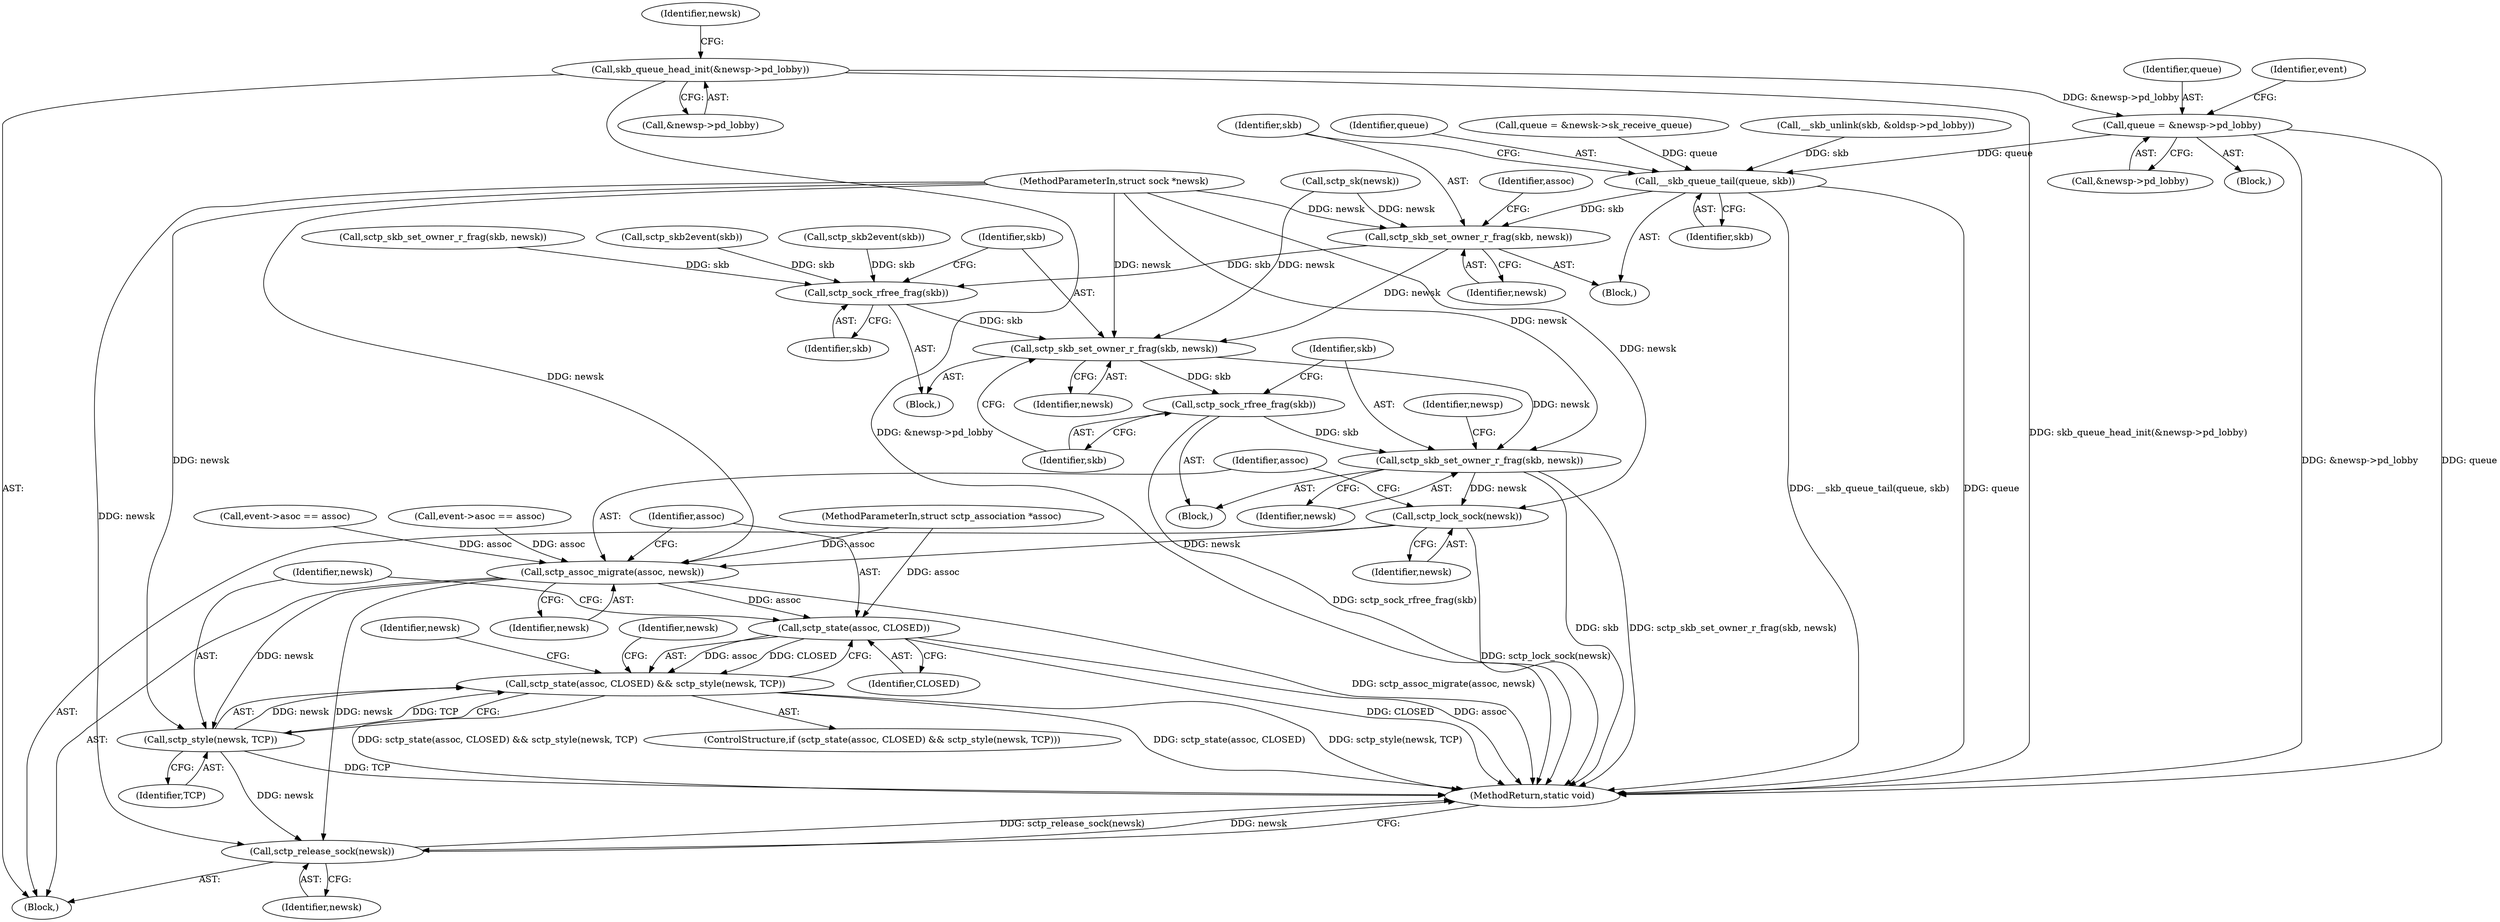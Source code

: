 digraph "0_linux_ea2bc483ff5caada7c4aa0d5fbf87d3a6590273d@pointer" {
"1000307" [label="(Call,queue = &newsp->pd_lobby)"];
"1000278" [label="(Call,skb_queue_head_init(&newsp->pd_lobby))"];
"1000340" [label="(Call,__skb_queue_tail(queue, skb))"];
"1000343" [label="(Call,sctp_skb_set_owner_r_frag(skb, newsk))"];
"1000355" [label="(Call,sctp_sock_rfree_frag(skb))"];
"1000357" [label="(Call,sctp_skb_set_owner_r_frag(skb, newsk))"];
"1000361" [label="(Call,sctp_sock_rfree_frag(skb))"];
"1000363" [label="(Call,sctp_skb_set_owner_r_frag(skb, newsk))"];
"1000371" [label="(Call,sctp_lock_sock(newsk))"];
"1000373" [label="(Call,sctp_assoc_migrate(assoc, newsk))"];
"1000378" [label="(Call,sctp_state(assoc, CLOSED))"];
"1000377" [label="(Call,sctp_state(assoc, CLOSED) && sctp_style(newsk, TCP))"];
"1000381" [label="(Call,sctp_style(newsk, TCP))"];
"1000394" [label="(Call,sctp_release_sock(newsk))"];
"1000361" [label="(Call,sctp_sock_rfree_frag(skb))"];
"1000372" [label="(Identifier,newsk)"];
"1000252" [label="(Call,sctp_skb2event(skb))"];
"1000307" [label="(Call,queue = &newsp->pd_lobby)"];
"1000308" [label="(Identifier,queue)"];
"1000365" [label="(Identifier,newsk)"];
"1000362" [label="(Identifier,skb)"];
"1000375" [label="(Identifier,newsk)"];
"1000394" [label="(Call,sctp_release_sock(newsk))"];
"1000323" [label="(Call,sctp_skb2event(skb))"];
"1000349" [label="(Identifier,assoc)"];
"1000306" [label="(Block,)"];
"1000383" [label="(Identifier,TCP)"];
"1000364" [label="(Identifier,skb)"];
"1000340" [label="(Call,__skb_queue_tail(queue, skb))"];
"1000373" [label="(Call,sctp_assoc_migrate(assoc, newsk))"];
"1000380" [label="(Identifier,CLOSED)"];
"1000355" [label="(Call,sctp_sock_rfree_frag(skb))"];
"1000396" [label="(MethodReturn,static void)"];
"1000119" [label="(Block,)"];
"1000342" [label="(Identifier,skb)"];
"1000374" [label="(Identifier,assoc)"];
"1000356" [label="(Identifier,skb)"];
"1000275" [label="(Call,sctp_skb_set_owner_r_frag(skb, newsk))"];
"1000358" [label="(Identifier,skb)"];
"1000395" [label="(Identifier,newsk)"];
"1000255" [label="(Call,event->asoc == assoc)"];
"1000343" [label="(Call,sctp_skb_set_owner_r_frag(skb, newsk))"];
"1000371" [label="(Call,sctp_lock_sock(newsk))"];
"1000360" [label="(Block,)"];
"1000377" [label="(Call,sctp_state(assoc, CLOSED) && sctp_style(newsk, TCP))"];
"1000391" [label="(Identifier,newsk)"];
"1000286" [label="(Identifier,newsk)"];
"1000331" [label="(Block,)"];
"1000363" [label="(Call,sctp_skb_set_owner_r_frag(skb, newsk))"];
"1000359" [label="(Identifier,newsk)"];
"1000379" [label="(Identifier,assoc)"];
"1000378" [label="(Call,sctp_state(assoc, CLOSED))"];
"1000278" [label="(Call,skb_queue_head_init(&newsp->pd_lobby))"];
"1000341" [label="(Identifier,queue)"];
"1000345" [label="(Identifier,newsk)"];
"1000116" [label="(MethodParameterIn,struct sock *newsk)"];
"1000279" [label="(Call,&newsp->pd_lobby)"];
"1000354" [label="(Block,)"];
"1000376" [label="(ControlStructure,if (sctp_state(assoc, CLOSED) && sctp_style(newsk, TCP)))"];
"1000368" [label="(Identifier,newsp)"];
"1000326" [label="(Call,event->asoc == assoc)"];
"1000357" [label="(Call,sctp_skb_set_owner_r_frag(skb, newsk))"];
"1000322" [label="(Identifier,event)"];
"1000381" [label="(Call,sctp_style(newsk, TCP))"];
"1000314" [label="(Call,queue = &newsk->sk_receive_queue)"];
"1000344" [label="(Identifier,skb)"];
"1000386" [label="(Identifier,newsk)"];
"1000382" [label="(Identifier,newsk)"];
"1000117" [label="(MethodParameterIn,struct sctp_association *assoc)"];
"1000285" [label="(Call,sctp_sk(newsk))"];
"1000334" [label="(Call,__skb_unlink(skb, &oldsp->pd_lobby))"];
"1000309" [label="(Call,&newsp->pd_lobby)"];
"1000307" -> "1000306"  [label="AST: "];
"1000307" -> "1000309"  [label="CFG: "];
"1000308" -> "1000307"  [label="AST: "];
"1000309" -> "1000307"  [label="AST: "];
"1000322" -> "1000307"  [label="CFG: "];
"1000307" -> "1000396"  [label="DDG: &newsp->pd_lobby"];
"1000307" -> "1000396"  [label="DDG: queue"];
"1000278" -> "1000307"  [label="DDG: &newsp->pd_lobby"];
"1000307" -> "1000340"  [label="DDG: queue"];
"1000278" -> "1000119"  [label="AST: "];
"1000278" -> "1000279"  [label="CFG: "];
"1000279" -> "1000278"  [label="AST: "];
"1000286" -> "1000278"  [label="CFG: "];
"1000278" -> "1000396"  [label="DDG: skb_queue_head_init(&newsp->pd_lobby)"];
"1000278" -> "1000396"  [label="DDG: &newsp->pd_lobby"];
"1000340" -> "1000331"  [label="AST: "];
"1000340" -> "1000342"  [label="CFG: "];
"1000341" -> "1000340"  [label="AST: "];
"1000342" -> "1000340"  [label="AST: "];
"1000344" -> "1000340"  [label="CFG: "];
"1000340" -> "1000396"  [label="DDG: __skb_queue_tail(queue, skb)"];
"1000340" -> "1000396"  [label="DDG: queue"];
"1000314" -> "1000340"  [label="DDG: queue"];
"1000334" -> "1000340"  [label="DDG: skb"];
"1000340" -> "1000343"  [label="DDG: skb"];
"1000343" -> "1000331"  [label="AST: "];
"1000343" -> "1000345"  [label="CFG: "];
"1000344" -> "1000343"  [label="AST: "];
"1000345" -> "1000343"  [label="AST: "];
"1000349" -> "1000343"  [label="CFG: "];
"1000285" -> "1000343"  [label="DDG: newsk"];
"1000116" -> "1000343"  [label="DDG: newsk"];
"1000343" -> "1000355"  [label="DDG: skb"];
"1000343" -> "1000357"  [label="DDG: newsk"];
"1000355" -> "1000354"  [label="AST: "];
"1000355" -> "1000356"  [label="CFG: "];
"1000356" -> "1000355"  [label="AST: "];
"1000358" -> "1000355"  [label="CFG: "];
"1000252" -> "1000355"  [label="DDG: skb"];
"1000275" -> "1000355"  [label="DDG: skb"];
"1000323" -> "1000355"  [label="DDG: skb"];
"1000355" -> "1000357"  [label="DDG: skb"];
"1000357" -> "1000354"  [label="AST: "];
"1000357" -> "1000359"  [label="CFG: "];
"1000358" -> "1000357"  [label="AST: "];
"1000359" -> "1000357"  [label="AST: "];
"1000362" -> "1000357"  [label="CFG: "];
"1000285" -> "1000357"  [label="DDG: newsk"];
"1000116" -> "1000357"  [label="DDG: newsk"];
"1000357" -> "1000361"  [label="DDG: skb"];
"1000357" -> "1000363"  [label="DDG: newsk"];
"1000361" -> "1000360"  [label="AST: "];
"1000361" -> "1000362"  [label="CFG: "];
"1000362" -> "1000361"  [label="AST: "];
"1000364" -> "1000361"  [label="CFG: "];
"1000361" -> "1000396"  [label="DDG: sctp_sock_rfree_frag(skb)"];
"1000361" -> "1000363"  [label="DDG: skb"];
"1000363" -> "1000360"  [label="AST: "];
"1000363" -> "1000365"  [label="CFG: "];
"1000364" -> "1000363"  [label="AST: "];
"1000365" -> "1000363"  [label="AST: "];
"1000368" -> "1000363"  [label="CFG: "];
"1000363" -> "1000396"  [label="DDG: skb"];
"1000363" -> "1000396"  [label="DDG: sctp_skb_set_owner_r_frag(skb, newsk)"];
"1000116" -> "1000363"  [label="DDG: newsk"];
"1000363" -> "1000371"  [label="DDG: newsk"];
"1000371" -> "1000119"  [label="AST: "];
"1000371" -> "1000372"  [label="CFG: "];
"1000372" -> "1000371"  [label="AST: "];
"1000374" -> "1000371"  [label="CFG: "];
"1000371" -> "1000396"  [label="DDG: sctp_lock_sock(newsk)"];
"1000116" -> "1000371"  [label="DDG: newsk"];
"1000371" -> "1000373"  [label="DDG: newsk"];
"1000373" -> "1000119"  [label="AST: "];
"1000373" -> "1000375"  [label="CFG: "];
"1000374" -> "1000373"  [label="AST: "];
"1000375" -> "1000373"  [label="AST: "];
"1000379" -> "1000373"  [label="CFG: "];
"1000373" -> "1000396"  [label="DDG: sctp_assoc_migrate(assoc, newsk)"];
"1000326" -> "1000373"  [label="DDG: assoc"];
"1000255" -> "1000373"  [label="DDG: assoc"];
"1000117" -> "1000373"  [label="DDG: assoc"];
"1000116" -> "1000373"  [label="DDG: newsk"];
"1000373" -> "1000378"  [label="DDG: assoc"];
"1000373" -> "1000381"  [label="DDG: newsk"];
"1000373" -> "1000394"  [label="DDG: newsk"];
"1000378" -> "1000377"  [label="AST: "];
"1000378" -> "1000380"  [label="CFG: "];
"1000379" -> "1000378"  [label="AST: "];
"1000380" -> "1000378"  [label="AST: "];
"1000382" -> "1000378"  [label="CFG: "];
"1000377" -> "1000378"  [label="CFG: "];
"1000378" -> "1000396"  [label="DDG: CLOSED"];
"1000378" -> "1000396"  [label="DDG: assoc"];
"1000378" -> "1000377"  [label="DDG: assoc"];
"1000378" -> "1000377"  [label="DDG: CLOSED"];
"1000117" -> "1000378"  [label="DDG: assoc"];
"1000377" -> "1000376"  [label="AST: "];
"1000377" -> "1000381"  [label="CFG: "];
"1000381" -> "1000377"  [label="AST: "];
"1000386" -> "1000377"  [label="CFG: "];
"1000391" -> "1000377"  [label="CFG: "];
"1000377" -> "1000396"  [label="DDG: sctp_state(assoc, CLOSED) && sctp_style(newsk, TCP)"];
"1000377" -> "1000396"  [label="DDG: sctp_state(assoc, CLOSED)"];
"1000377" -> "1000396"  [label="DDG: sctp_style(newsk, TCP)"];
"1000381" -> "1000377"  [label="DDG: newsk"];
"1000381" -> "1000377"  [label="DDG: TCP"];
"1000381" -> "1000383"  [label="CFG: "];
"1000382" -> "1000381"  [label="AST: "];
"1000383" -> "1000381"  [label="AST: "];
"1000381" -> "1000396"  [label="DDG: TCP"];
"1000116" -> "1000381"  [label="DDG: newsk"];
"1000381" -> "1000394"  [label="DDG: newsk"];
"1000394" -> "1000119"  [label="AST: "];
"1000394" -> "1000395"  [label="CFG: "];
"1000395" -> "1000394"  [label="AST: "];
"1000396" -> "1000394"  [label="CFG: "];
"1000394" -> "1000396"  [label="DDG: sctp_release_sock(newsk)"];
"1000394" -> "1000396"  [label="DDG: newsk"];
"1000116" -> "1000394"  [label="DDG: newsk"];
}
